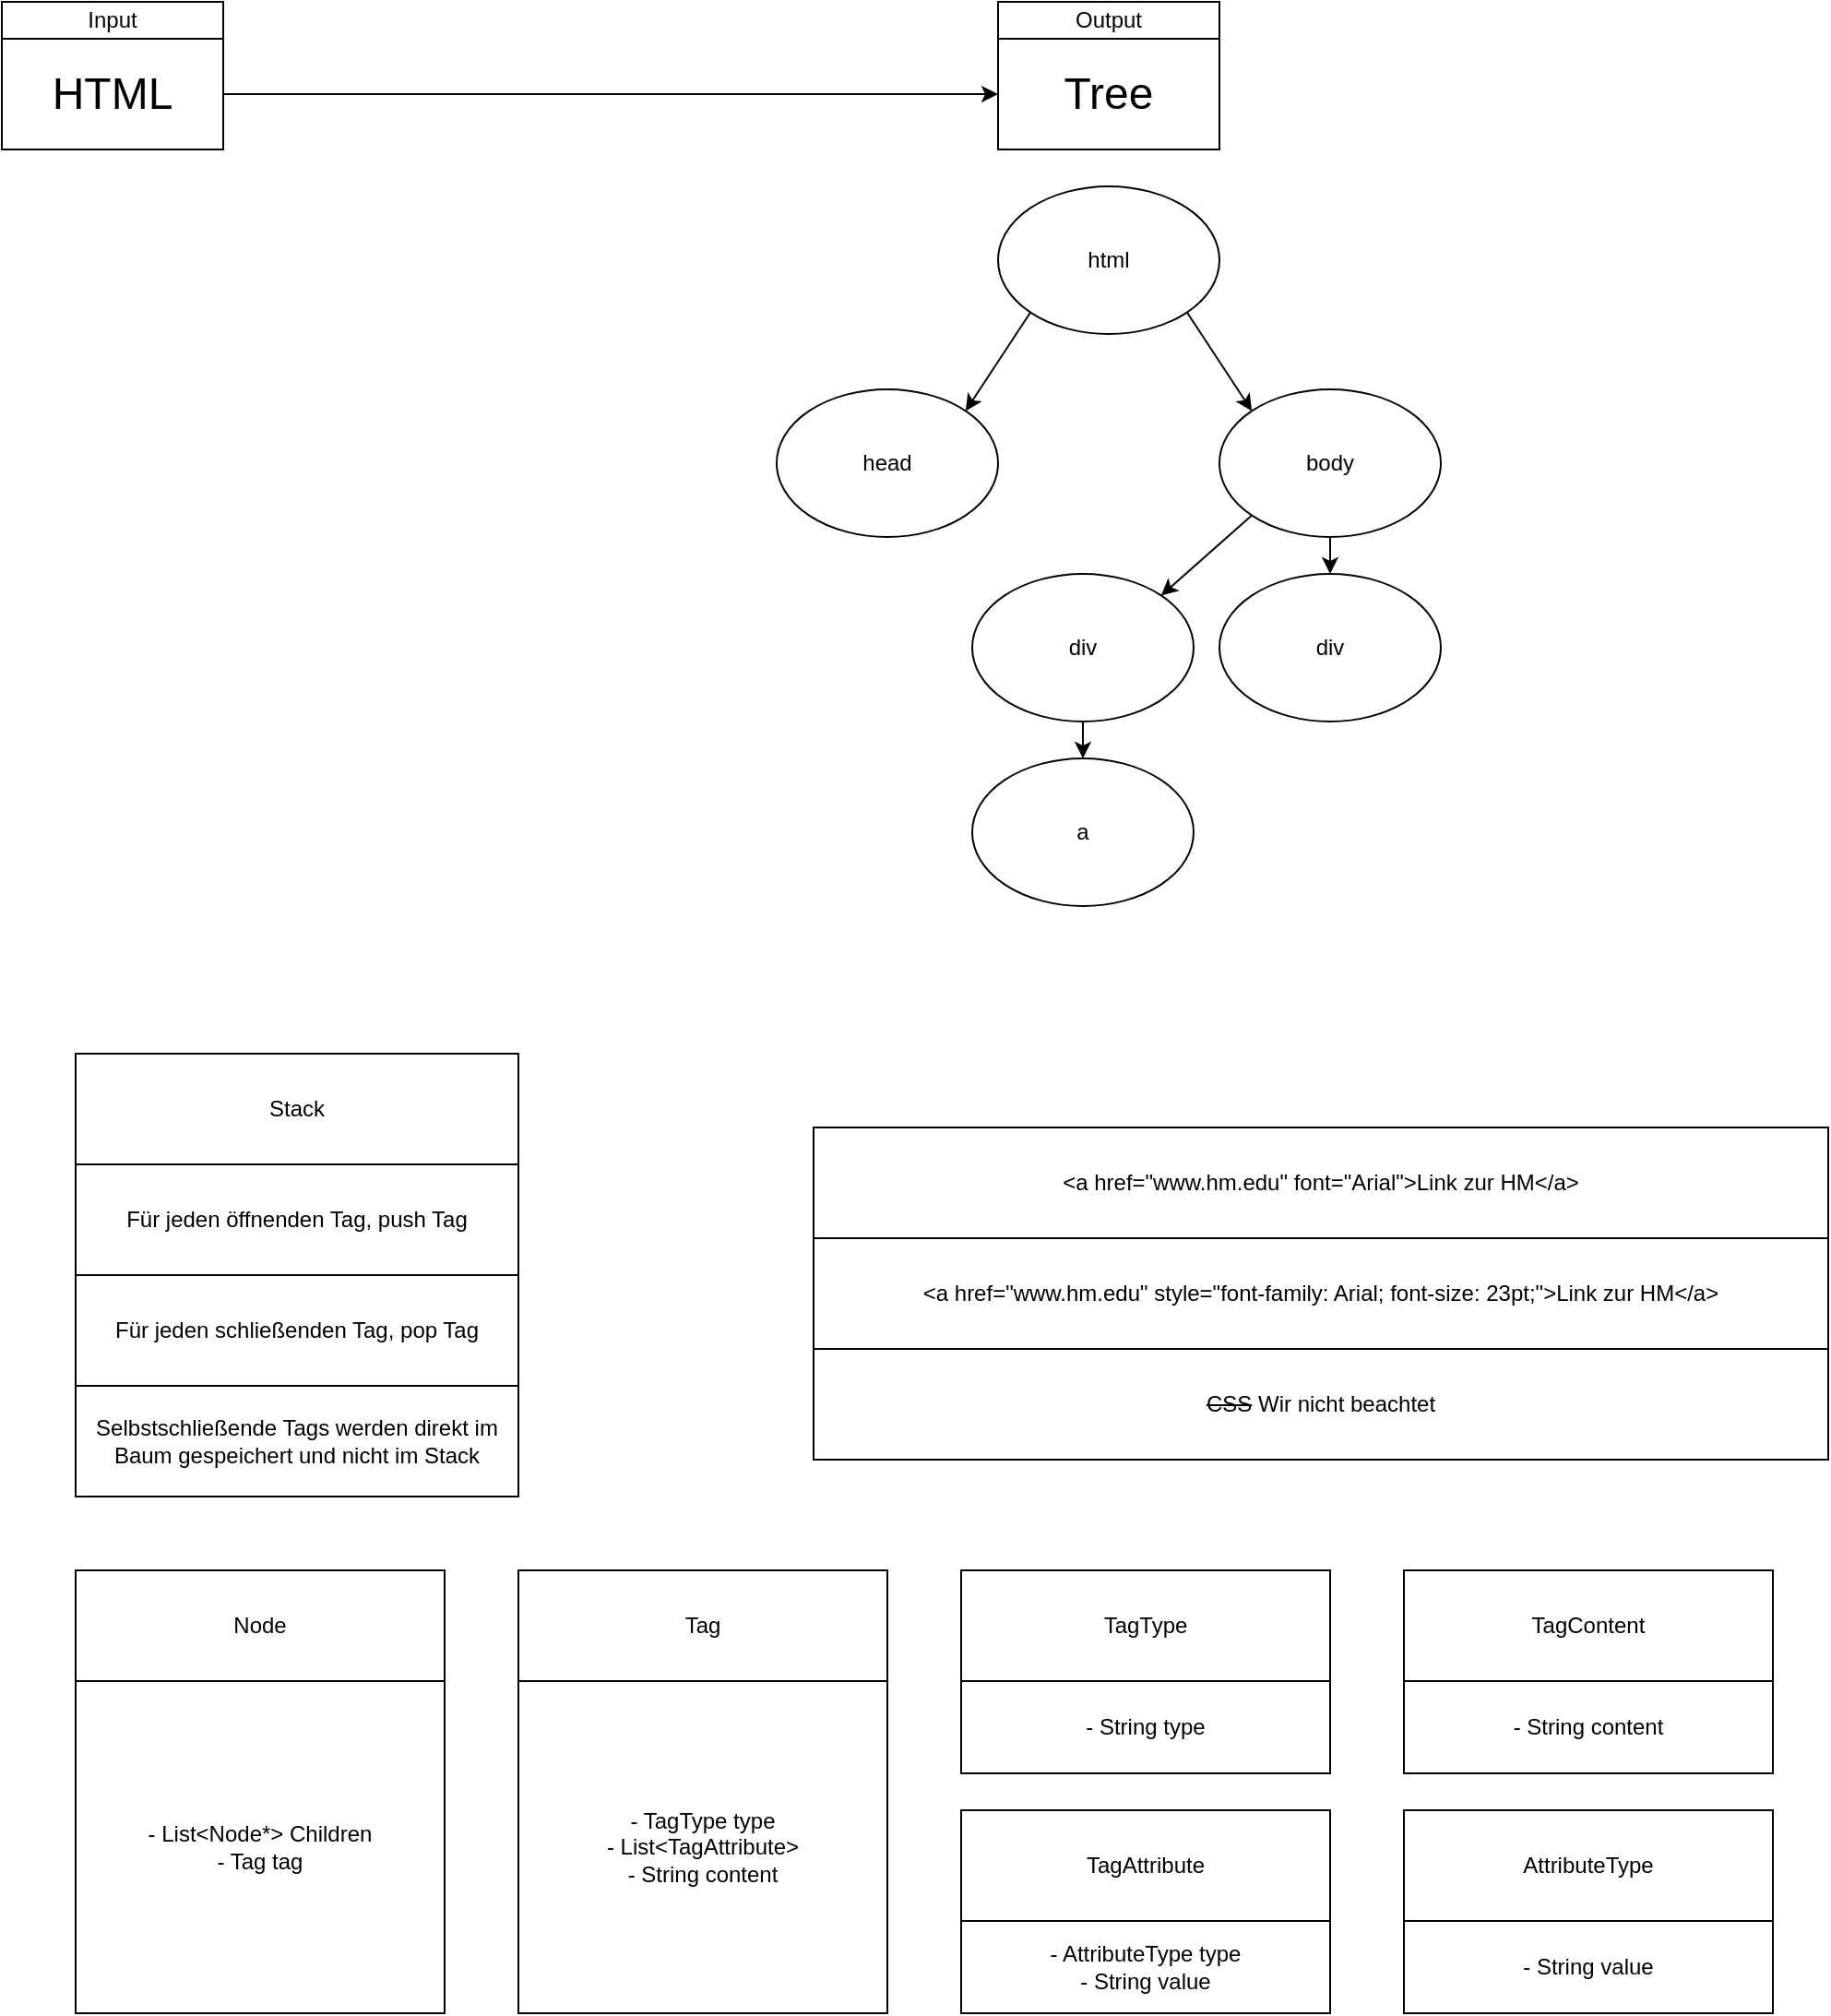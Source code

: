 <mxfile version="12.9.5" type="device"><diagram id="ECqgAhugxioCzv_q0aiJ" name="Page-1"><mxGraphModel dx="2456" dy="1213" grid="1" gridSize="10" guides="1" tooltips="1" connect="1" arrows="1" fold="1" page="1" pageScale="1" pageWidth="827" pageHeight="1169" math="0" shadow="0"><root><mxCell id="0"/><mxCell id="1" parent="0"/><mxCell id="4WClpscaZ9VoH0492_hl-3" style="edgeStyle=orthogonalEdgeStyle;rounded=0;orthogonalLoop=1;jettySize=auto;html=1;exitX=1;exitY=0.5;exitDx=0;exitDy=0;entryX=0;entryY=0.5;entryDx=0;entryDy=0;" edge="1" parent="1" source="4WClpscaZ9VoH0492_hl-1" target="4WClpscaZ9VoH0492_hl-2"><mxGeometry relative="1" as="geometry"/></mxCell><mxCell id="4WClpscaZ9VoH0492_hl-1" value="&lt;font style=&quot;font-size: 24px&quot;&gt;HTML&lt;/font&gt;" style="rounded=0;whiteSpace=wrap;html=1;" vertex="1" parent="1"><mxGeometry x="40" y="90" width="120" height="60" as="geometry"/></mxCell><mxCell id="4WClpscaZ9VoH0492_hl-2" value="&lt;font style=&quot;font-size: 24px&quot;&gt;Tree&lt;/font&gt;" style="rounded=0;whiteSpace=wrap;html=1;" vertex="1" parent="1"><mxGeometry x="580" y="90" width="120" height="60" as="geometry"/></mxCell><mxCell id="4WClpscaZ9VoH0492_hl-8" value="head" style="ellipse;whiteSpace=wrap;html=1;" vertex="1" parent="1"><mxGeometry x="460" y="280" width="120" height="80" as="geometry"/></mxCell><mxCell id="4WClpscaZ9VoH0492_hl-9" value="html" style="ellipse;whiteSpace=wrap;html=1;" vertex="1" parent="1"><mxGeometry x="580" y="170" width="120" height="80" as="geometry"/></mxCell><mxCell id="4WClpscaZ9VoH0492_hl-10" value="body" style="ellipse;whiteSpace=wrap;html=1;" vertex="1" parent="1"><mxGeometry x="700" y="280" width="120" height="80" as="geometry"/></mxCell><mxCell id="4WClpscaZ9VoH0492_hl-13" value="" style="endArrow=classic;html=1;exitX=0;exitY=1;exitDx=0;exitDy=0;entryX=1;entryY=0;entryDx=0;entryDy=0;" edge="1" parent="1" source="4WClpscaZ9VoH0492_hl-9" target="4WClpscaZ9VoH0492_hl-8"><mxGeometry width="50" height="50" relative="1" as="geometry"><mxPoint x="686" y="370" as="sourcePoint"/><mxPoint x="736" y="320" as="targetPoint"/></mxGeometry></mxCell><mxCell id="4WClpscaZ9VoH0492_hl-14" value="" style="endArrow=classic;html=1;exitX=1;exitY=1;exitDx=0;exitDy=0;entryX=0;entryY=0;entryDx=0;entryDy=0;" edge="1" parent="1" source="4WClpscaZ9VoH0492_hl-9" target="4WClpscaZ9VoH0492_hl-10"><mxGeometry width="50" height="50" relative="1" as="geometry"><mxPoint x="607.574" y="248.284" as="sourcePoint"/><mxPoint x="572.426" y="301.716" as="targetPoint"/></mxGeometry></mxCell><mxCell id="4WClpscaZ9VoH0492_hl-15" value="Für jeden öffnenden Tag, push Tag" style="rounded=0;whiteSpace=wrap;html=1;" vertex="1" parent="1"><mxGeometry x="80" y="700" width="240" height="60" as="geometry"/></mxCell><mxCell id="4WClpscaZ9VoH0492_hl-16" value="div" style="ellipse;whiteSpace=wrap;html=1;" vertex="1" parent="1"><mxGeometry x="566" y="380" width="120" height="80" as="geometry"/></mxCell><mxCell id="4WClpscaZ9VoH0492_hl-17" value="a" style="ellipse;whiteSpace=wrap;html=1;" vertex="1" parent="1"><mxGeometry x="566" y="480" width="120" height="80" as="geometry"/></mxCell><mxCell id="4WClpscaZ9VoH0492_hl-18" value="div" style="ellipse;whiteSpace=wrap;html=1;" vertex="1" parent="1"><mxGeometry x="700" y="380" width="120" height="80" as="geometry"/></mxCell><mxCell id="4WClpscaZ9VoH0492_hl-20" value="" style="endArrow=classic;html=1;exitX=0;exitY=1;exitDx=0;exitDy=0;entryX=1;entryY=0;entryDx=0;entryDy=0;" edge="1" parent="1" source="4WClpscaZ9VoH0492_hl-10" target="4WClpscaZ9VoH0492_hl-16"><mxGeometry width="50" height="50" relative="1" as="geometry"><mxPoint x="607.574" y="248.284" as="sourcePoint"/><mxPoint x="572.426" y="301.716" as="targetPoint"/></mxGeometry></mxCell><mxCell id="4WClpscaZ9VoH0492_hl-21" value="" style="endArrow=classic;html=1;exitX=0.5;exitY=1;exitDx=0;exitDy=0;" edge="1" parent="1" source="4WClpscaZ9VoH0492_hl-10" target="4WClpscaZ9VoH0492_hl-18"><mxGeometry width="50" height="50" relative="1" as="geometry"><mxPoint x="727.574" y="358.284" as="sourcePoint"/><mxPoint x="678.426" y="401.716" as="targetPoint"/></mxGeometry></mxCell><mxCell id="4WClpscaZ9VoH0492_hl-22" value="" style="endArrow=classic;html=1;exitX=0.5;exitY=1;exitDx=0;exitDy=0;entryX=0.5;entryY=0;entryDx=0;entryDy=0;" edge="1" parent="1" source="4WClpscaZ9VoH0492_hl-16" target="4WClpscaZ9VoH0492_hl-17"><mxGeometry width="50" height="50" relative="1" as="geometry"><mxPoint x="686" y="530" as="sourcePoint"/><mxPoint x="736" y="480" as="targetPoint"/></mxGeometry></mxCell><mxCell id="4WClpscaZ9VoH0492_hl-23" value="Stack" style="rounded=0;whiteSpace=wrap;html=1;" vertex="1" parent="1"><mxGeometry x="80" y="640" width="240" height="60" as="geometry"/></mxCell><mxCell id="4WClpscaZ9VoH0492_hl-25" value="Für jeden schließenden Tag, pop Tag" style="rounded=0;whiteSpace=wrap;html=1;" vertex="1" parent="1"><mxGeometry x="80" y="760" width="240" height="60" as="geometry"/></mxCell><mxCell id="4WClpscaZ9VoH0492_hl-26" value="Selbstschließende Tags werden direkt im Baum gespeichert und nicht im Stack " style="rounded=0;whiteSpace=wrap;html=1;" vertex="1" parent="1"><mxGeometry x="80" y="820" width="240" height="60" as="geometry"/></mxCell><mxCell id="4WClpscaZ9VoH0492_hl-27" value="Node" style="rounded=0;whiteSpace=wrap;html=1;" vertex="1" parent="1"><mxGeometry x="80" y="920" width="200" height="60" as="geometry"/></mxCell><mxCell id="4WClpscaZ9VoH0492_hl-29" value="&lt;div&gt;- List&amp;lt;Node*&amp;gt; Children&lt;/div&gt;&lt;div&gt;- Tag tag&lt;br&gt;&lt;/div&gt;" style="rounded=0;whiteSpace=wrap;html=1;" vertex="1" parent="1"><mxGeometry x="80" y="980" width="200" height="180" as="geometry"/></mxCell><mxCell id="4WClpscaZ9VoH0492_hl-30" value="Tag" style="rounded=0;whiteSpace=wrap;html=1;" vertex="1" parent="1"><mxGeometry x="320" y="920" width="200" height="60" as="geometry"/></mxCell><mxCell id="4WClpscaZ9VoH0492_hl-31" value="&lt;div&gt;- TagType type&lt;/div&gt;&lt;div&gt;- List&amp;lt;TagAttribute&amp;gt;&lt;br&gt;&lt;/div&gt;&lt;div&gt;- String content&lt;br&gt;&lt;/div&gt;" style="rounded=0;whiteSpace=wrap;html=1;" vertex="1" parent="1"><mxGeometry x="320" y="980" width="200" height="180" as="geometry"/></mxCell><mxCell id="4WClpscaZ9VoH0492_hl-32" value="TagType" style="rounded=0;whiteSpace=wrap;html=1;" vertex="1" parent="1"><mxGeometry x="560" y="920" width="200" height="60" as="geometry"/></mxCell><mxCell id="4WClpscaZ9VoH0492_hl-33" value="- String type" style="rounded=0;whiteSpace=wrap;html=1;" vertex="1" parent="1"><mxGeometry x="560" y="980" width="200" height="50" as="geometry"/></mxCell><mxCell id="4WClpscaZ9VoH0492_hl-36" value="TagContent" style="rounded=0;whiteSpace=wrap;html=1;" vertex="1" parent="1"><mxGeometry x="800" y="920" width="200" height="60" as="geometry"/></mxCell><mxCell id="4WClpscaZ9VoH0492_hl-37" value="- String content" style="rounded=0;whiteSpace=wrap;html=1;" vertex="1" parent="1"><mxGeometry x="800" y="980" width="200" height="50" as="geometry"/></mxCell><mxCell id="4WClpscaZ9VoH0492_hl-38" value="TagAttribute" style="rounded=0;whiteSpace=wrap;html=1;" vertex="1" parent="1"><mxGeometry x="560" y="1050" width="200" height="60" as="geometry"/></mxCell><mxCell id="4WClpscaZ9VoH0492_hl-39" value="&lt;div&gt;- AttributeType type&lt;br&gt;&lt;/div&gt;&lt;div&gt;- String value&lt;/div&gt;" style="rounded=0;whiteSpace=wrap;html=1;" vertex="1" parent="1"><mxGeometry x="560" y="1110" width="200" height="50" as="geometry"/></mxCell><mxCell id="4WClpscaZ9VoH0492_hl-40" value="&amp;lt;a href=&quot;www.hm.edu&quot; font=&quot;Arial&quot;&amp;gt;Link zur HM&amp;lt;/a&amp;gt;" style="rounded=0;whiteSpace=wrap;html=1;" vertex="1" parent="1"><mxGeometry x="480" y="680" width="550" height="60" as="geometry"/></mxCell><mxCell id="4WClpscaZ9VoH0492_hl-41" value="&amp;lt;a href=&quot;www.hm.edu&quot; style=&quot;font-family: Arial; font-size: 23pt;&quot;&amp;gt;Link zur HM&amp;lt;/a&amp;gt;" style="rounded=0;whiteSpace=wrap;html=1;" vertex="1" parent="1"><mxGeometry x="480" y="740" width="550" height="60" as="geometry"/></mxCell><mxCell id="4WClpscaZ9VoH0492_hl-42" value="AttributeType" style="rounded=0;whiteSpace=wrap;html=1;" vertex="1" parent="1"><mxGeometry x="800" y="1050" width="200" height="60" as="geometry"/></mxCell><mxCell id="4WClpscaZ9VoH0492_hl-43" value="&lt;div&gt;- String value&lt;/div&gt;" style="rounded=0;whiteSpace=wrap;html=1;" vertex="1" parent="1"><mxGeometry x="800" y="1110" width="200" height="50" as="geometry"/></mxCell><mxCell id="4WClpscaZ9VoH0492_hl-44" value="&lt;s&gt;CSS&lt;/s&gt; Wir nicht beachtet" style="rounded=0;whiteSpace=wrap;html=1;" vertex="1" parent="1"><mxGeometry x="480" y="800" width="550" height="60" as="geometry"/></mxCell><mxCell id="4WClpscaZ9VoH0492_hl-47" value="Input" style="rounded=0;whiteSpace=wrap;html=1;" vertex="1" parent="1"><mxGeometry x="40" y="70" width="120" height="20" as="geometry"/></mxCell><mxCell id="4WClpscaZ9VoH0492_hl-48" value="Output" style="rounded=0;whiteSpace=wrap;html=1;" vertex="1" parent="1"><mxGeometry x="580" y="70" width="120" height="20" as="geometry"/></mxCell></root></mxGraphModel></diagram></mxfile>